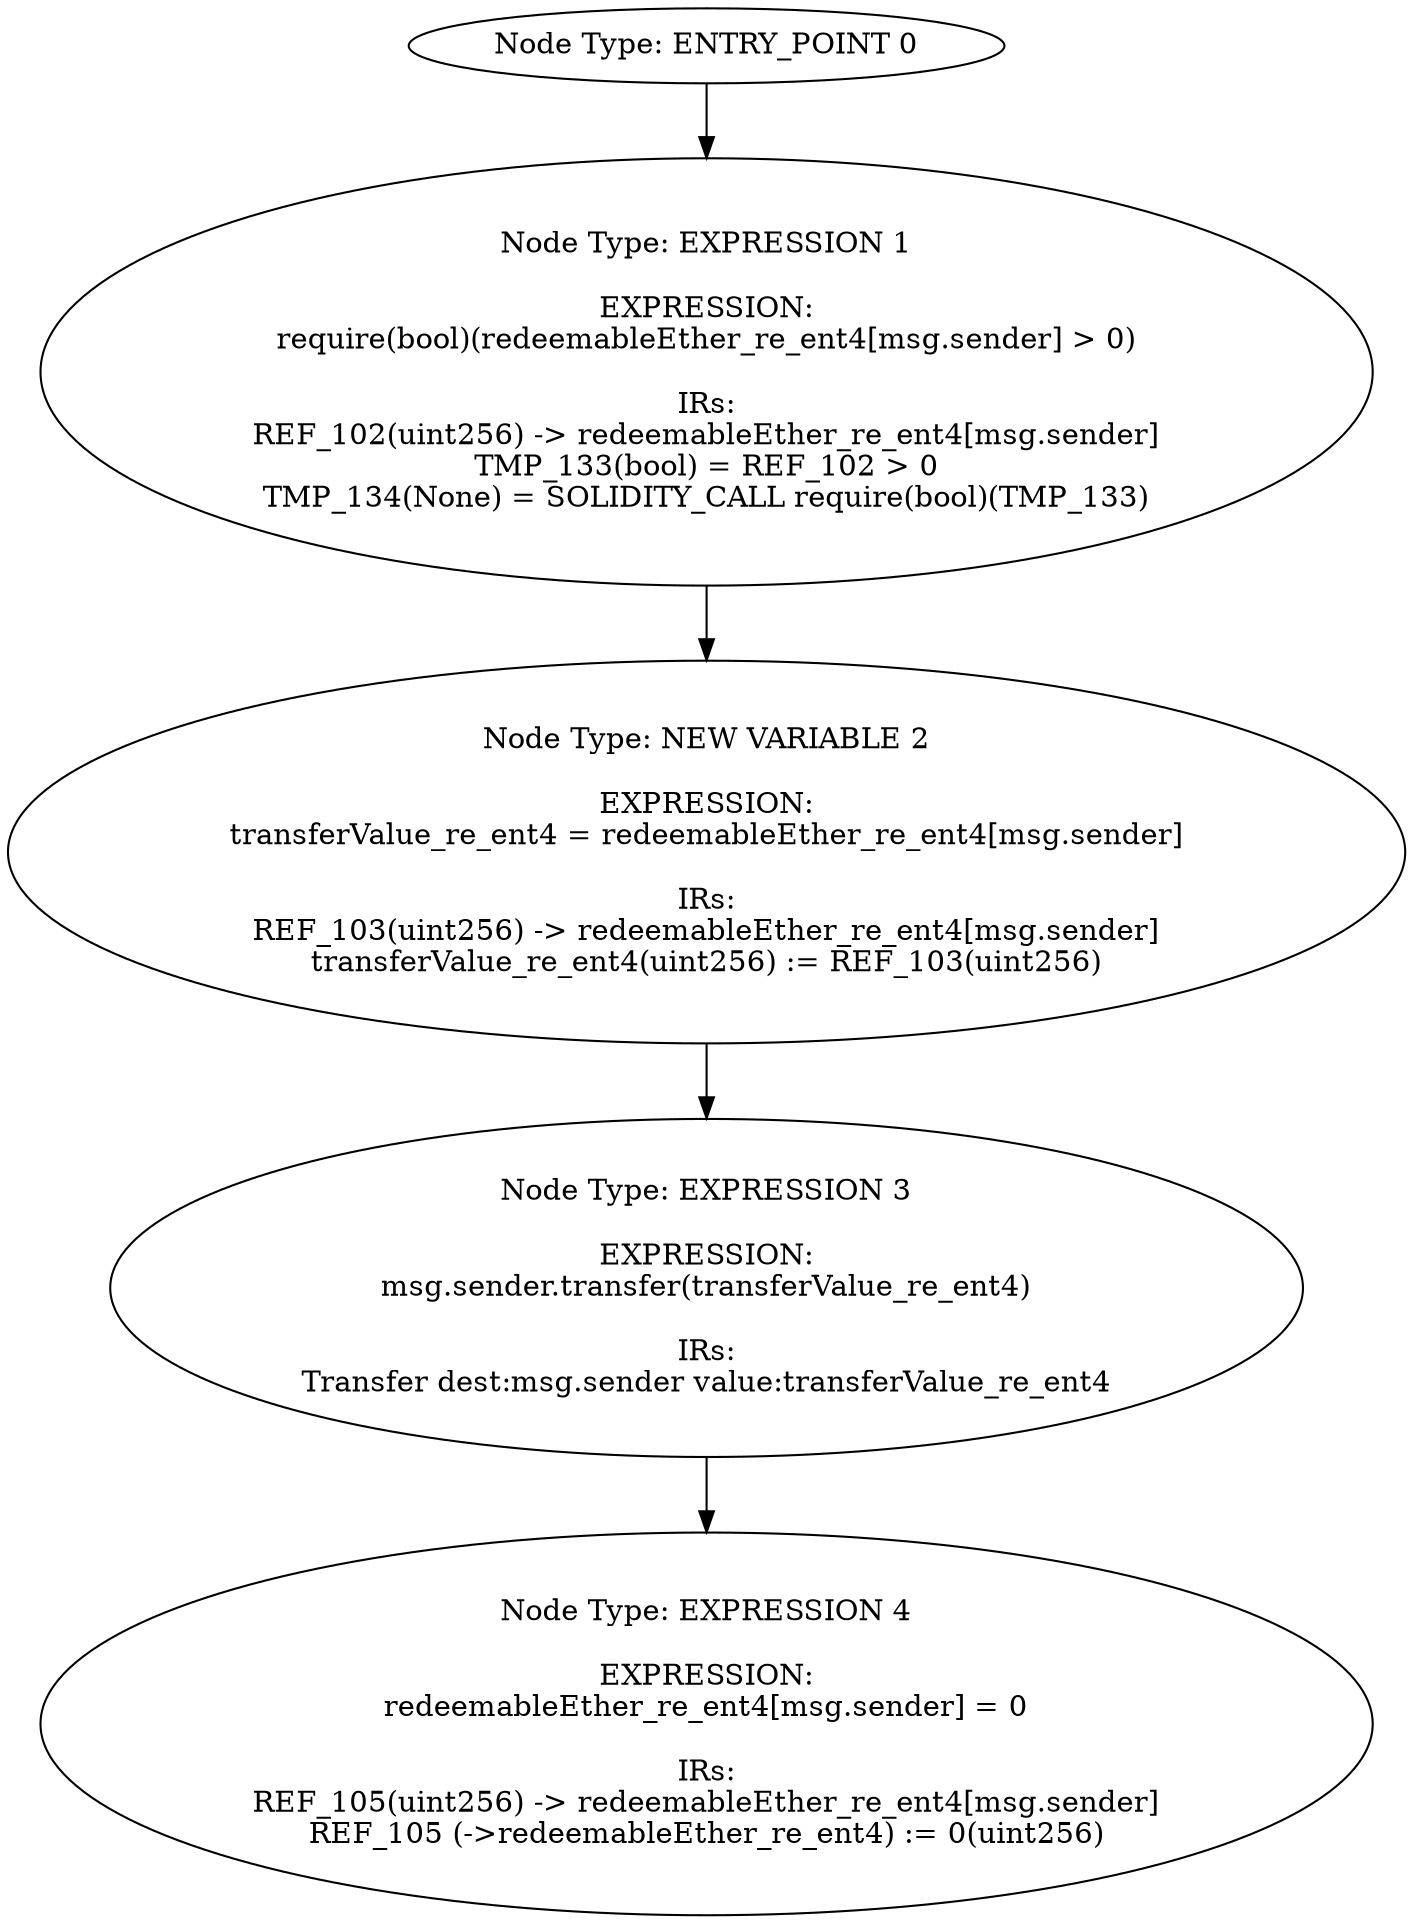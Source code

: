 digraph{
0[label="Node Type: ENTRY_POINT 0
"];
0->1;
1[label="Node Type: EXPRESSION 1

EXPRESSION:
require(bool)(redeemableEther_re_ent4[msg.sender] > 0)

IRs:
REF_102(uint256) -> redeemableEther_re_ent4[msg.sender]
TMP_133(bool) = REF_102 > 0
TMP_134(None) = SOLIDITY_CALL require(bool)(TMP_133)"];
1->2;
2[label="Node Type: NEW VARIABLE 2

EXPRESSION:
transferValue_re_ent4 = redeemableEther_re_ent4[msg.sender]

IRs:
REF_103(uint256) -> redeemableEther_re_ent4[msg.sender]
transferValue_re_ent4(uint256) := REF_103(uint256)"];
2->3;
3[label="Node Type: EXPRESSION 3

EXPRESSION:
msg.sender.transfer(transferValue_re_ent4)

IRs:
Transfer dest:msg.sender value:transferValue_re_ent4"];
3->4;
4[label="Node Type: EXPRESSION 4

EXPRESSION:
redeemableEther_re_ent4[msg.sender] = 0

IRs:
REF_105(uint256) -> redeemableEther_re_ent4[msg.sender]
REF_105 (->redeemableEther_re_ent4) := 0(uint256)"];
}
